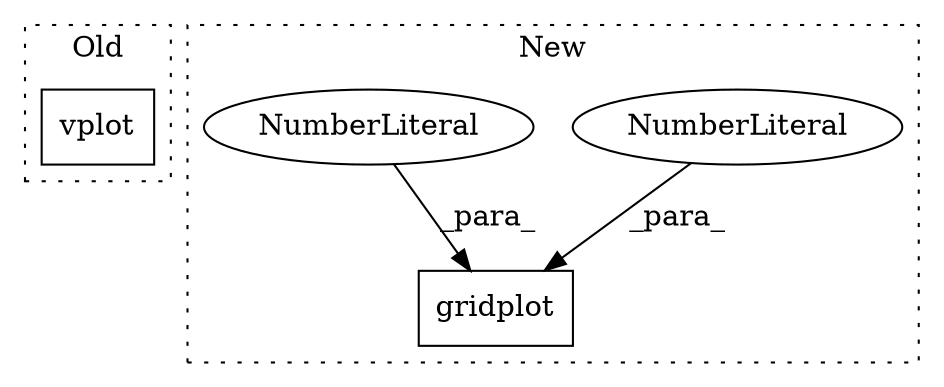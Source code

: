digraph G {
subgraph cluster0 {
1 [label="vplot" a="32" s="849,860" l="6,1" shape="box"];
label = "Old";
style="dotted";
}
subgraph cluster1 {
2 [label="gridplot" a="32" s="851,875" l="9,1" shape="box"];
3 [label="NumberLiteral" a="34" s="872" l="3" shape="ellipse"];
4 [label="NumberLiteral" a="34" s="866" l="1" shape="ellipse"];
label = "New";
style="dotted";
}
3 -> 2 [label="_para_"];
4 -> 2 [label="_para_"];
}